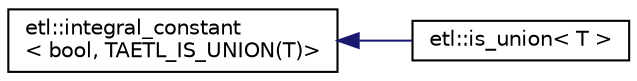 digraph "Graphical Class Hierarchy"
{
  edge [fontname="Helvetica",fontsize="10",labelfontname="Helvetica",labelfontsize="10"];
  node [fontname="Helvetica",fontsize="10",shape=record];
  rankdir="LR";
  Node0 [label="etl::integral_constant\l\< bool, TAETL_IS_UNION(T)\>",height=0.2,width=0.4,color="black", fillcolor="white", style="filled",URL="$structetl_1_1integral__constant.html"];
  Node0 -> Node1 [dir="back",color="midnightblue",fontsize="10",style="solid",fontname="Helvetica"];
  Node1 [label="etl::is_union\< T \>",height=0.2,width=0.4,color="black", fillcolor="white", style="filled",URL="$structetl_1_1is__union.html"];
}
